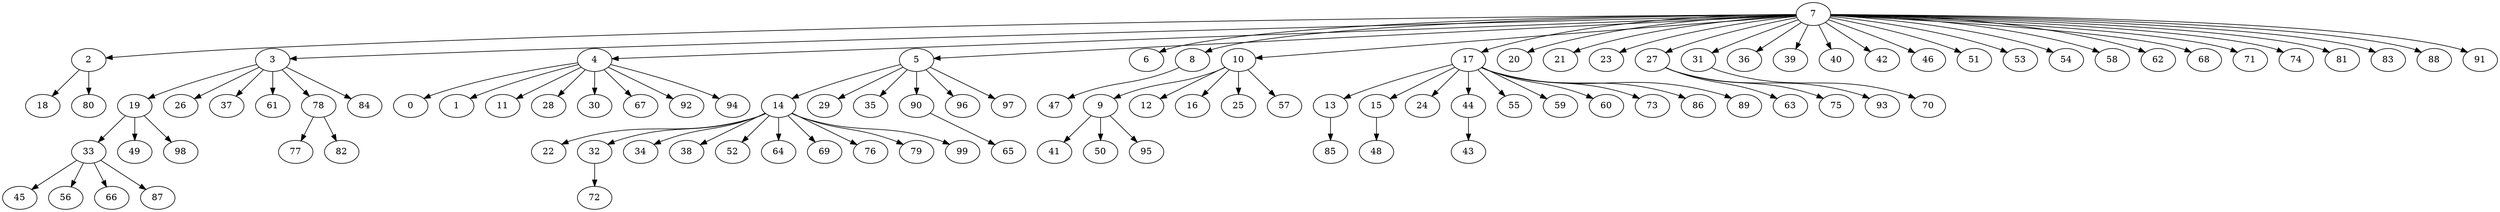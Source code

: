 digraph grafoGeografico_n_100_r_3_BFS_7 {
7;
2;
3;
4;
5;
6;
8;
10;
17;
20;
21;
23;
27;
31;
36;
39;
40;
42;
46;
51;
53;
54;
58;
62;
68;
71;
74;
81;
83;
88;
91;
18;
80;
19;
26;
37;
61;
78;
84;
0;
1;
11;
28;
30;
67;
92;
94;
14;
29;
35;
90;
96;
97;
47;
9;
12;
16;
25;
57;
13;
15;
24;
44;
55;
59;
60;
73;
86;
89;
63;
75;
93;
70;
33;
49;
98;
77;
82;
22;
32;
34;
38;
52;
64;
69;
76;
79;
99;
65;
41;
50;
95;
85;
48;
43;
45;
56;
66;
87;
72;
7 -> 2;
7 -> 3;
7 -> 4;
7 -> 5;
7 -> 6;
7 -> 8;
7 -> 10;
7 -> 17;
7 -> 20;
7 -> 21;
7 -> 23;
7 -> 27;
7 -> 31;
7 -> 36;
7 -> 39;
7 -> 40;
7 -> 42;
7 -> 46;
7 -> 51;
7 -> 53;
7 -> 54;
7 -> 58;
7 -> 62;
7 -> 68;
7 -> 71;
7 -> 74;
7 -> 81;
7 -> 83;
7 -> 88;
7 -> 91;
2 -> 18;
2 -> 80;
3 -> 19;
3 -> 26;
3 -> 37;
3 -> 61;
3 -> 78;
3 -> 84;
4 -> 0;
4 -> 1;
4 -> 11;
4 -> 28;
4 -> 30;
4 -> 67;
4 -> 92;
4 -> 94;
5 -> 14;
5 -> 29;
5 -> 35;
5 -> 90;
5 -> 96;
5 -> 97;
8 -> 47;
10 -> 9;
10 -> 12;
10 -> 16;
10 -> 25;
10 -> 57;
17 -> 13;
17 -> 15;
17 -> 24;
17 -> 44;
17 -> 55;
17 -> 59;
17 -> 60;
17 -> 73;
17 -> 86;
17 -> 89;
27 -> 63;
27 -> 75;
27 -> 93;
31 -> 70;
19 -> 33;
19 -> 49;
19 -> 98;
78 -> 77;
78 -> 82;
14 -> 22;
14 -> 32;
14 -> 34;
14 -> 38;
14 -> 52;
14 -> 64;
14 -> 69;
14 -> 76;
14 -> 79;
14 -> 99;
90 -> 65;
9 -> 41;
9 -> 50;
9 -> 95;
13 -> 85;
15 -> 48;
44 -> 43;
33 -> 45;
33 -> 56;
33 -> 66;
33 -> 87;
32 -> 72;
}